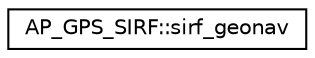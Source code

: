 digraph "Graphical Class Hierarchy"
{
 // INTERACTIVE_SVG=YES
  edge [fontname="Helvetica",fontsize="10",labelfontname="Helvetica",labelfontsize="10"];
  node [fontname="Helvetica",fontsize="10",shape=record];
  rankdir="LR";
  Node1 [label="AP_GPS_SIRF::sirf_geonav",height=0.2,width=0.4,color="black", fillcolor="white", style="filled",URL="$structAP__GPS__SIRF_1_1sirf__geonav.html"];
}
